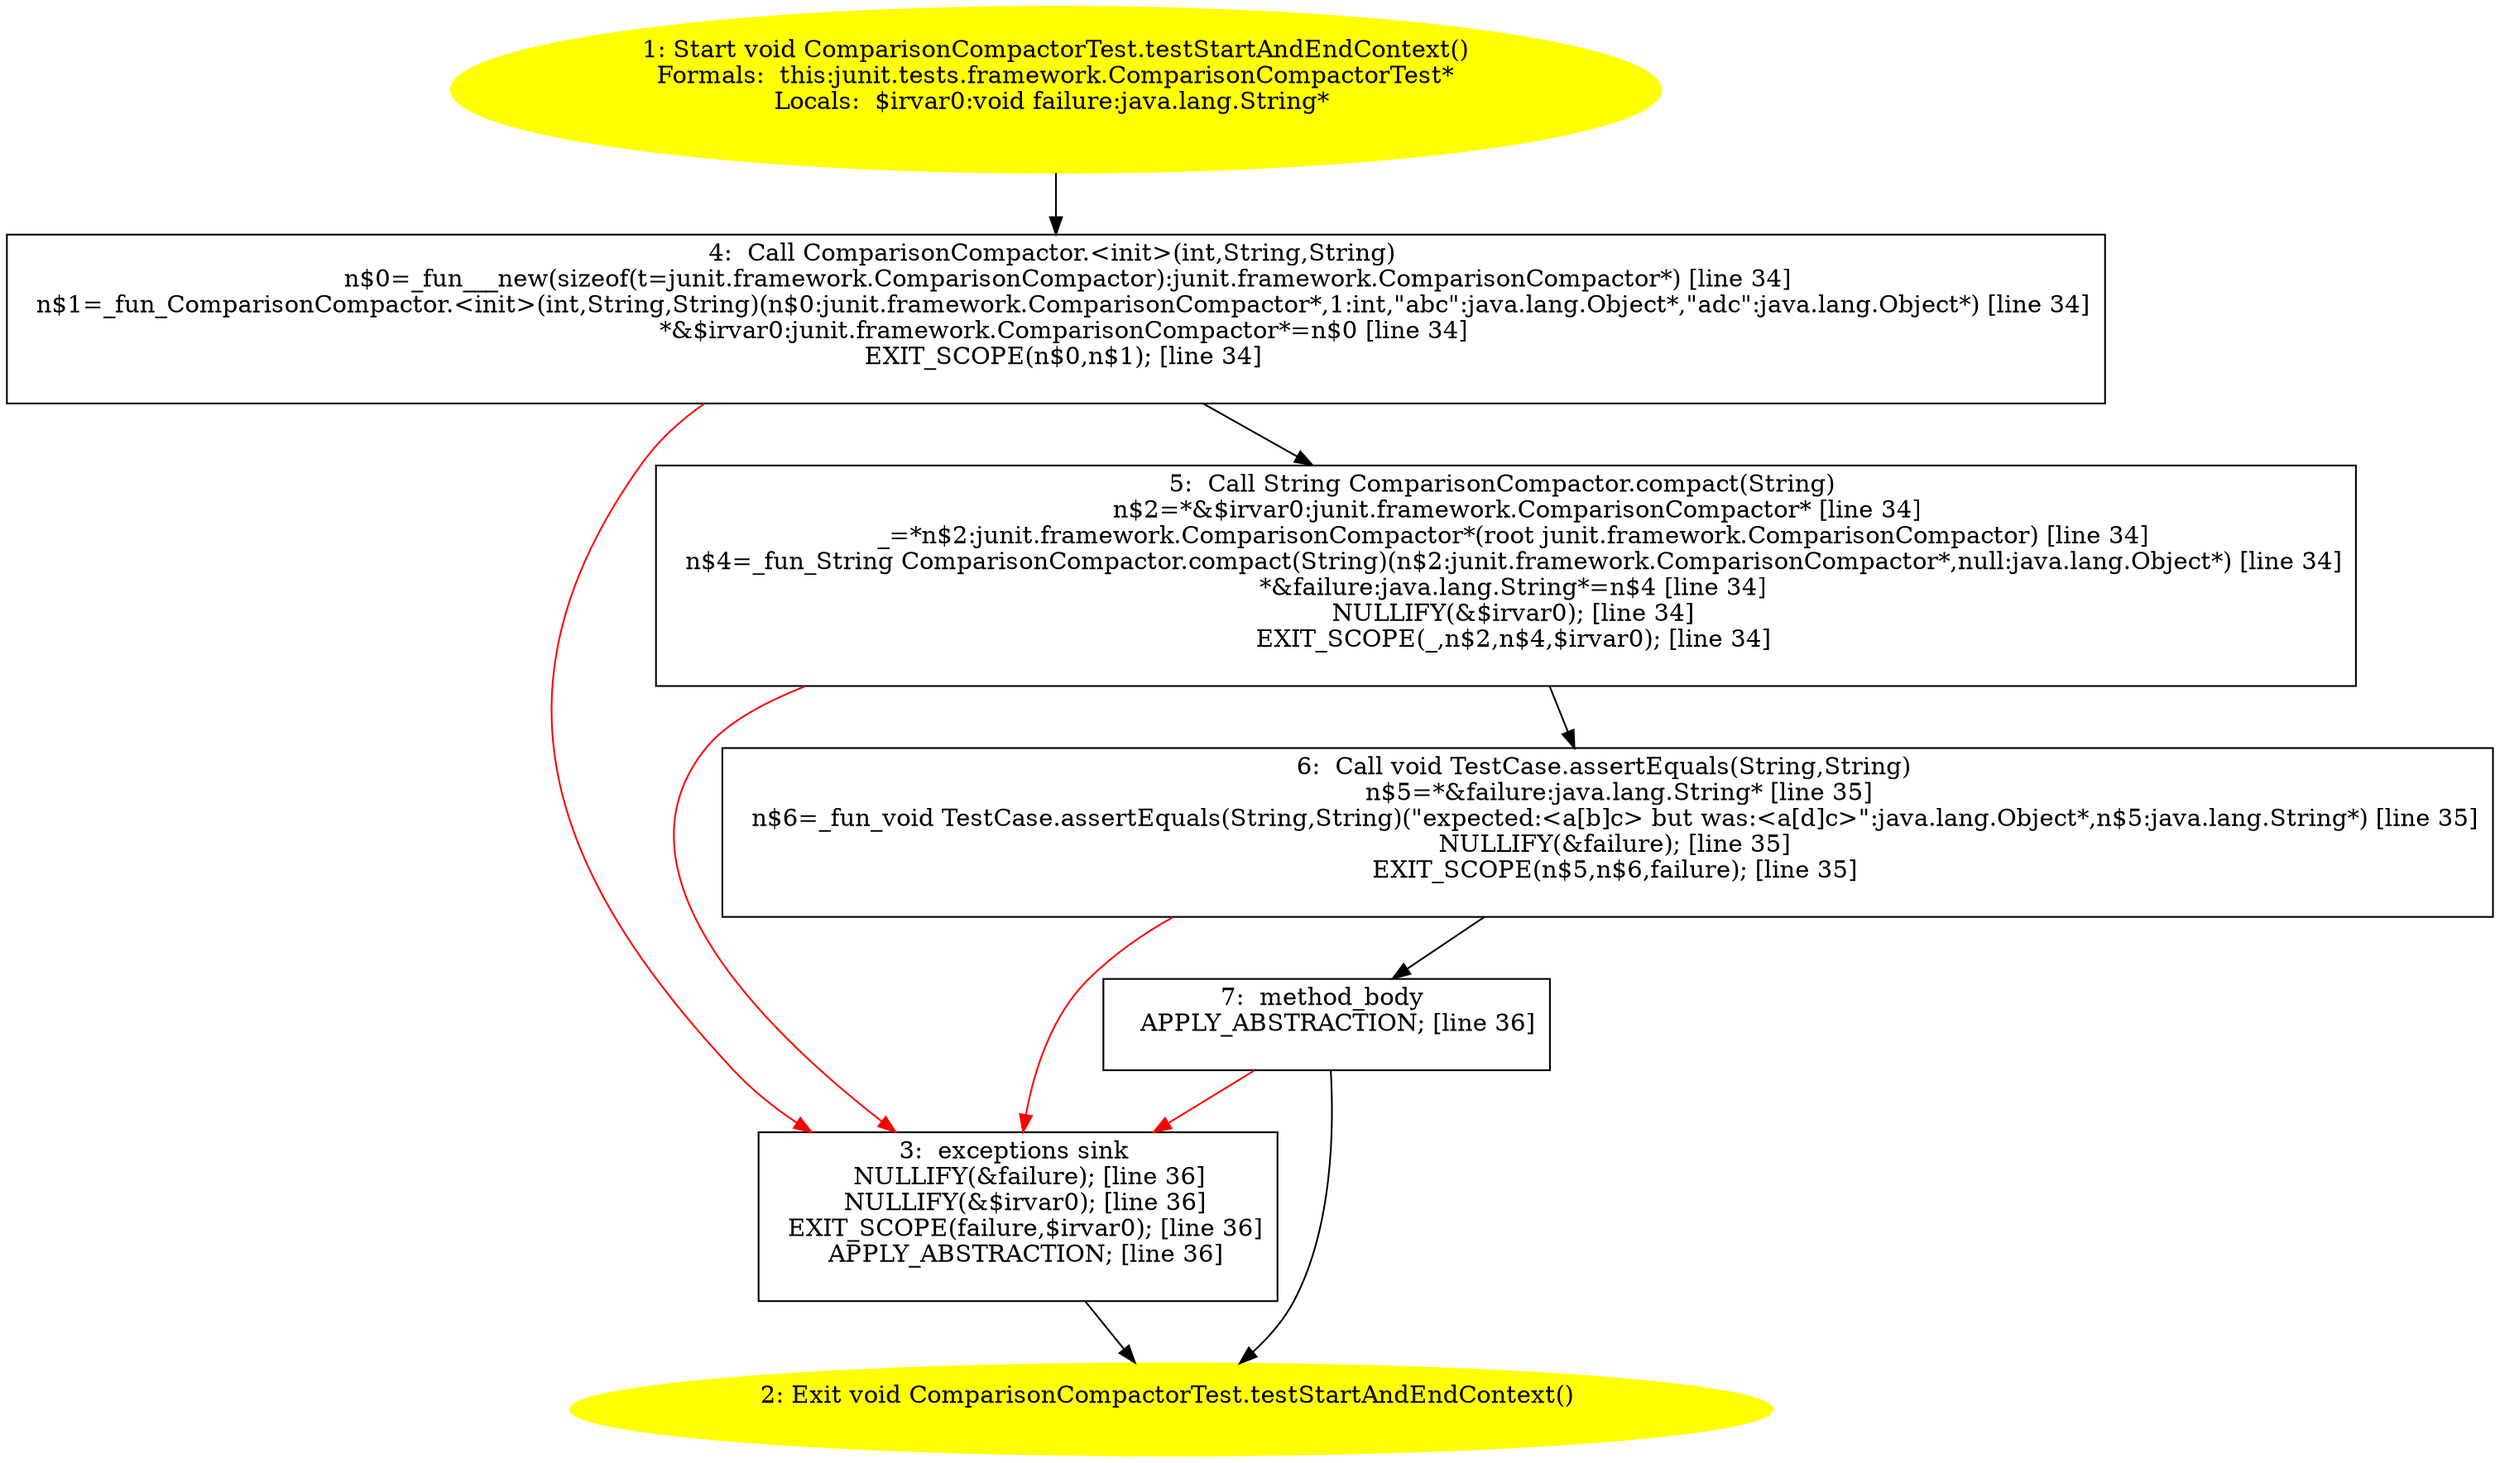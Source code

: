 /* @generated */
digraph cfg {
"junit.tests.framework.ComparisonCompactorTest.testStartAndEndContext():void.04ec680bce1de18a2044b07fda2c7633_1" [label="1: Start void ComparisonCompactorTest.testStartAndEndContext()\nFormals:  this:junit.tests.framework.ComparisonCompactorTest*\nLocals:  $irvar0:void failure:java.lang.String* \n  " color=yellow style=filled]
	

	 "junit.tests.framework.ComparisonCompactorTest.testStartAndEndContext():void.04ec680bce1de18a2044b07fda2c7633_1" -> "junit.tests.framework.ComparisonCompactorTest.testStartAndEndContext():void.04ec680bce1de18a2044b07fda2c7633_4" ;
"junit.tests.framework.ComparisonCompactorTest.testStartAndEndContext():void.04ec680bce1de18a2044b07fda2c7633_2" [label="2: Exit void ComparisonCompactorTest.testStartAndEndContext() \n  " color=yellow style=filled]
	

"junit.tests.framework.ComparisonCompactorTest.testStartAndEndContext():void.04ec680bce1de18a2044b07fda2c7633_3" [label="3:  exceptions sink \n   NULLIFY(&failure); [line 36]\n  NULLIFY(&$irvar0); [line 36]\n  EXIT_SCOPE(failure,$irvar0); [line 36]\n  APPLY_ABSTRACTION; [line 36]\n " shape="box"]
	

	 "junit.tests.framework.ComparisonCompactorTest.testStartAndEndContext():void.04ec680bce1de18a2044b07fda2c7633_3" -> "junit.tests.framework.ComparisonCompactorTest.testStartAndEndContext():void.04ec680bce1de18a2044b07fda2c7633_2" ;
"junit.tests.framework.ComparisonCompactorTest.testStartAndEndContext():void.04ec680bce1de18a2044b07fda2c7633_4" [label="4:  Call ComparisonCompactor.<init>(int,String,String) \n   n$0=_fun___new(sizeof(t=junit.framework.ComparisonCompactor):junit.framework.ComparisonCompactor*) [line 34]\n  n$1=_fun_ComparisonCompactor.<init>(int,String,String)(n$0:junit.framework.ComparisonCompactor*,1:int,\"abc\":java.lang.Object*,\"adc\":java.lang.Object*) [line 34]\n  *&$irvar0:junit.framework.ComparisonCompactor*=n$0 [line 34]\n  EXIT_SCOPE(n$0,n$1); [line 34]\n " shape="box"]
	

	 "junit.tests.framework.ComparisonCompactorTest.testStartAndEndContext():void.04ec680bce1de18a2044b07fda2c7633_4" -> "junit.tests.framework.ComparisonCompactorTest.testStartAndEndContext():void.04ec680bce1de18a2044b07fda2c7633_5" ;
	 "junit.tests.framework.ComparisonCompactorTest.testStartAndEndContext():void.04ec680bce1de18a2044b07fda2c7633_4" -> "junit.tests.framework.ComparisonCompactorTest.testStartAndEndContext():void.04ec680bce1de18a2044b07fda2c7633_3" [color="red" ];
"junit.tests.framework.ComparisonCompactorTest.testStartAndEndContext():void.04ec680bce1de18a2044b07fda2c7633_5" [label="5:  Call String ComparisonCompactor.compact(String) \n   n$2=*&$irvar0:junit.framework.ComparisonCompactor* [line 34]\n  _=*n$2:junit.framework.ComparisonCompactor*(root junit.framework.ComparisonCompactor) [line 34]\n  n$4=_fun_String ComparisonCompactor.compact(String)(n$2:junit.framework.ComparisonCompactor*,null:java.lang.Object*) [line 34]\n  *&failure:java.lang.String*=n$4 [line 34]\n  NULLIFY(&$irvar0); [line 34]\n  EXIT_SCOPE(_,n$2,n$4,$irvar0); [line 34]\n " shape="box"]
	

	 "junit.tests.framework.ComparisonCompactorTest.testStartAndEndContext():void.04ec680bce1de18a2044b07fda2c7633_5" -> "junit.tests.framework.ComparisonCompactorTest.testStartAndEndContext():void.04ec680bce1de18a2044b07fda2c7633_6" ;
	 "junit.tests.framework.ComparisonCompactorTest.testStartAndEndContext():void.04ec680bce1de18a2044b07fda2c7633_5" -> "junit.tests.framework.ComparisonCompactorTest.testStartAndEndContext():void.04ec680bce1de18a2044b07fda2c7633_3" [color="red" ];
"junit.tests.framework.ComparisonCompactorTest.testStartAndEndContext():void.04ec680bce1de18a2044b07fda2c7633_6" [label="6:  Call void TestCase.assertEquals(String,String) \n   n$5=*&failure:java.lang.String* [line 35]\n  n$6=_fun_void TestCase.assertEquals(String,String)(\"expected:<a[b]c> but was:<a[d]c>\":java.lang.Object*,n$5:java.lang.String*) [line 35]\n  NULLIFY(&failure); [line 35]\n  EXIT_SCOPE(n$5,n$6,failure); [line 35]\n " shape="box"]
	

	 "junit.tests.framework.ComparisonCompactorTest.testStartAndEndContext():void.04ec680bce1de18a2044b07fda2c7633_6" -> "junit.tests.framework.ComparisonCompactorTest.testStartAndEndContext():void.04ec680bce1de18a2044b07fda2c7633_7" ;
	 "junit.tests.framework.ComparisonCompactorTest.testStartAndEndContext():void.04ec680bce1de18a2044b07fda2c7633_6" -> "junit.tests.framework.ComparisonCompactorTest.testStartAndEndContext():void.04ec680bce1de18a2044b07fda2c7633_3" [color="red" ];
"junit.tests.framework.ComparisonCompactorTest.testStartAndEndContext():void.04ec680bce1de18a2044b07fda2c7633_7" [label="7:  method_body \n   APPLY_ABSTRACTION; [line 36]\n " shape="box"]
	

	 "junit.tests.framework.ComparisonCompactorTest.testStartAndEndContext():void.04ec680bce1de18a2044b07fda2c7633_7" -> "junit.tests.framework.ComparisonCompactorTest.testStartAndEndContext():void.04ec680bce1de18a2044b07fda2c7633_2" ;
	 "junit.tests.framework.ComparisonCompactorTest.testStartAndEndContext():void.04ec680bce1de18a2044b07fda2c7633_7" -> "junit.tests.framework.ComparisonCompactorTest.testStartAndEndContext():void.04ec680bce1de18a2044b07fda2c7633_3" [color="red" ];
}
